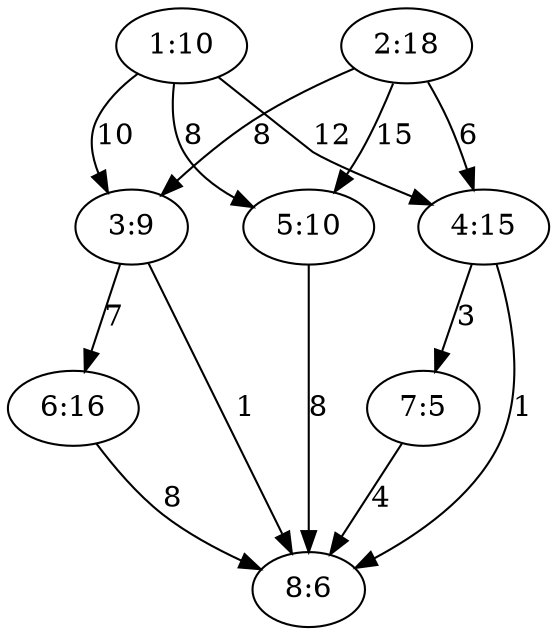 digraph  {
1 [label="1:10"];
2 [label="2:18"];
3 [label="3:9"];
4 [label="4:15"];
5 [label="5:10"];
6 [label="6:16"];
7 [label="7:5"];
8 [label="8:6"];
1 -> 3 [label=10];
1 -> 4 [label=12];
1 -> 5 [label=8];
2 -> 3 [label=8];
2 -> 4 [label=6];
2 -> 5 [label=15];
3 -> 6 [label=7];
4 -> 7 [label=3];
5 -> 8 [label=8];
6 -> 8 [label=8];
7 -> 8 [label=4];


3 -> 8 [label=1];
4 -> 8 [label=1];
}